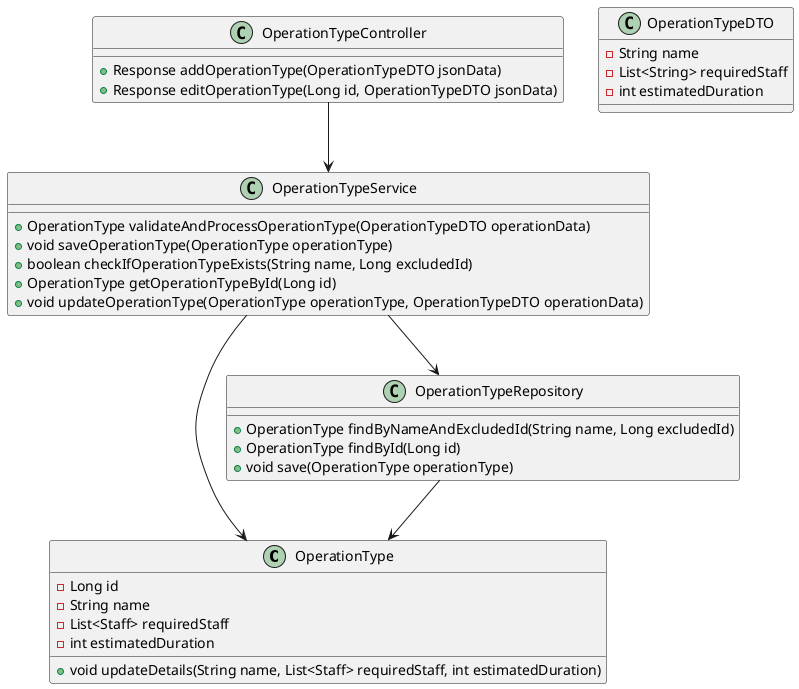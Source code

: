 @startuml
class OperationType {
  - Long id
  - String name
  - List<Staff> requiredStaff
  - int estimatedDuration

  + void updateDetails(String name, List<Staff> requiredStaff, int estimatedDuration)
}

class OperationTypeController {
  + Response addOperationType(OperationTypeDTO jsonData)
  + Response editOperationType(Long id, OperationTypeDTO jsonData)
}

class OperationTypeService {
  + OperationType validateAndProcessOperationType(OperationTypeDTO operationData)
  + void saveOperationType(OperationType operationType)
  + boolean checkIfOperationTypeExists(String name, Long excludedId)
  + OperationType getOperationTypeById(Long id)
  + void updateOperationType(OperationType operationType, OperationTypeDTO operationData)
}

class OperationTypeRepository {
  + OperationType findByNameAndExcludedId(String name, Long excludedId)
  + OperationType findById(Long id)
  + void save(OperationType operationType)
}

class OperationTypeDTO {
  - String name
  - List<String> requiredStaff
  - int estimatedDuration
}

OperationTypeController --> OperationTypeService
OperationTypeService --> OperationTypeRepository
OperationTypeService --> OperationType
OperationTypeRepository --> OperationType
@enduml
